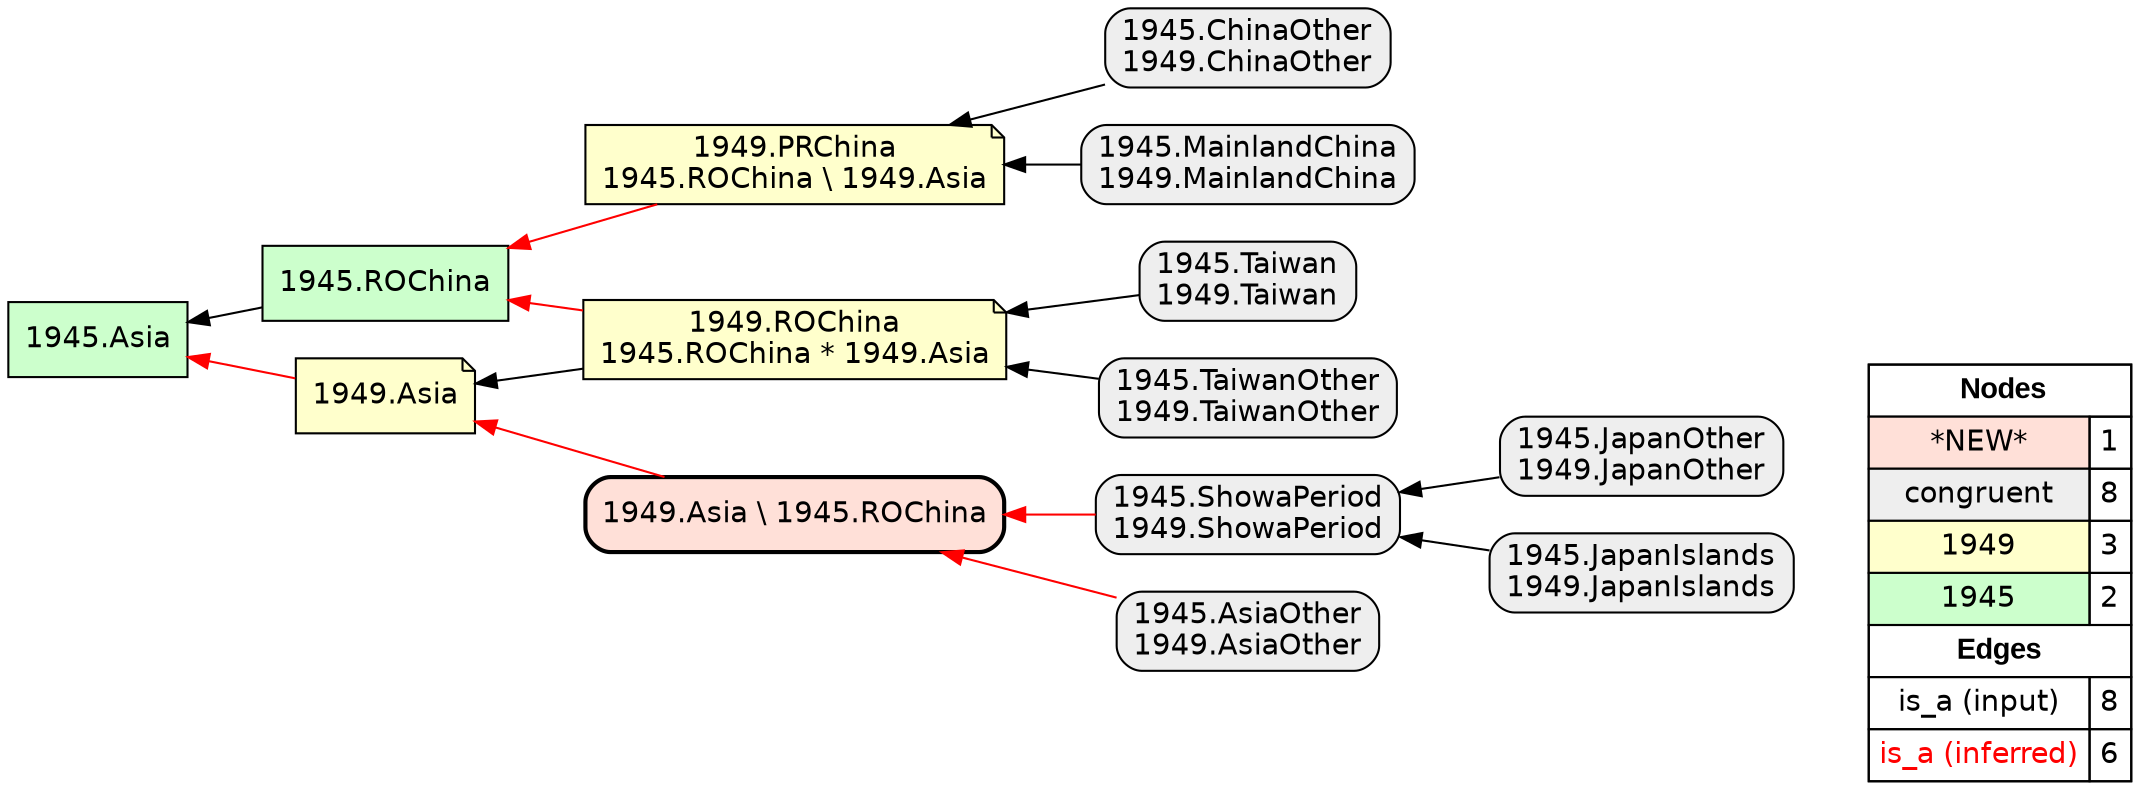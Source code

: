 digraph{
rankdir=RL
node[shape=box style="filled,rounded,bold" fillcolor="#FFE0D8" fontname="helvetica"] 
"1949.Asia \\ 1945.ROChina"
node[shape=box style="filled,rounded" fillcolor="#EEEEEE" fontname="helvetica"] 
"1945.Taiwan\n1949.Taiwan"
"1945.ChinaOther\n1949.ChinaOther"
"1945.JapanOther\n1949.JapanOther"
"1945.ShowaPeriod\n1949.ShowaPeriod"
"1945.JapanIslands\n1949.JapanIslands"
"1945.MainlandChina\n1949.MainlandChina"
"1945.AsiaOther\n1949.AsiaOther"
"1945.TaiwanOther\n1949.TaiwanOther"
node[shape=note style=filled fillcolor="#FFFFCC" fontname="helvetica"] 
"1949.Asia"
"1949.ROChina\n1945.ROChina * 1949.Asia"
"1949.PRChina\n1945.ROChina \\ 1949.Asia"
node[shape=box style=filled fillcolor="#CCFFCC" fontname="helvetica"] 
"1945.Asia"
"1945.ROChina"
edge[arrowhead=normal style=dotted color="#000000" constraint=true penwidth=1]
edge[arrowhead=normal style=solid color="#000000" constraint=true penwidth=1]
"1945.TaiwanOther\n1949.TaiwanOther" -> "1949.ROChina\n1945.ROChina * 1949.Asia"
"1945.ROChina" -> "1945.Asia"
"1945.MainlandChina\n1949.MainlandChina" -> "1949.PRChina\n1945.ROChina \\ 1949.Asia"
"1945.Taiwan\n1949.Taiwan" -> "1949.ROChina\n1945.ROChina * 1949.Asia"
"1945.ChinaOther\n1949.ChinaOther" -> "1949.PRChina\n1945.ROChina \\ 1949.Asia"
"1949.ROChina\n1945.ROChina * 1949.Asia" -> "1949.Asia"
"1945.JapanOther\n1949.JapanOther" -> "1945.ShowaPeriod\n1949.ShowaPeriod"
"1945.JapanIslands\n1949.JapanIslands" -> "1945.ShowaPeriod\n1949.ShowaPeriod"
edge[arrowhead=normal style=solid color="#FF0000" constraint=true penwidth=1]
"1949.ROChina\n1945.ROChina * 1949.Asia" -> "1945.ROChina"
"1949.Asia \\ 1945.ROChina" -> "1949.Asia"
"1949.Asia" -> "1945.Asia"
"1945.ShowaPeriod\n1949.ShowaPeriod" -> "1949.Asia \\ 1945.ROChina"
"1945.AsiaOther\n1949.AsiaOther" -> "1949.Asia \\ 1945.ROChina"
"1949.PRChina\n1945.ROChina \\ 1949.Asia" -> "1945.ROChina"
node[shape=box] 
{rank=source Legend [fillcolor= white margin=0 label=< 
 <TABLE BORDER="0" CELLBORDER="1" CELLSPACING="0" CELLPADDING="4"> 
<TR> <TD COLSPAN="2"><font face="Arial Black"> Nodes</font></TD> </TR> 
<TR> 
 <TD bgcolor="#FFE0D8" fontname="helvetica">*NEW*</TD> 
 <TD>1</TD> 
 </TR> 
<TR> 
 <TD bgcolor="#EEEEEE" fontname="helvetica">congruent</TD> 
 <TD>8</TD> 
 </TR> 
<TR> 
 <TD bgcolor="#FFFFCC" fontname="helvetica">1949</TD> 
 <TD>3</TD> 
 </TR> 
<TR> 
 <TD bgcolor="#CCFFCC" fontname="helvetica">1945</TD> 
 <TD>2</TD> 
 </TR> 
<TR> <TD COLSPAN="2"><font face = "Arial Black"> Edges </font></TD> </TR> 
<TR> 
 <TD><font color ="#000000">is_a (input)</font></TD><TD>8</TD>
</TR>
<TR> 
 <TD><font color ="#FF0000">is_a (inferred)</font></TD><TD>6</TD>
</TR>
</TABLE> 
 >] } 
}